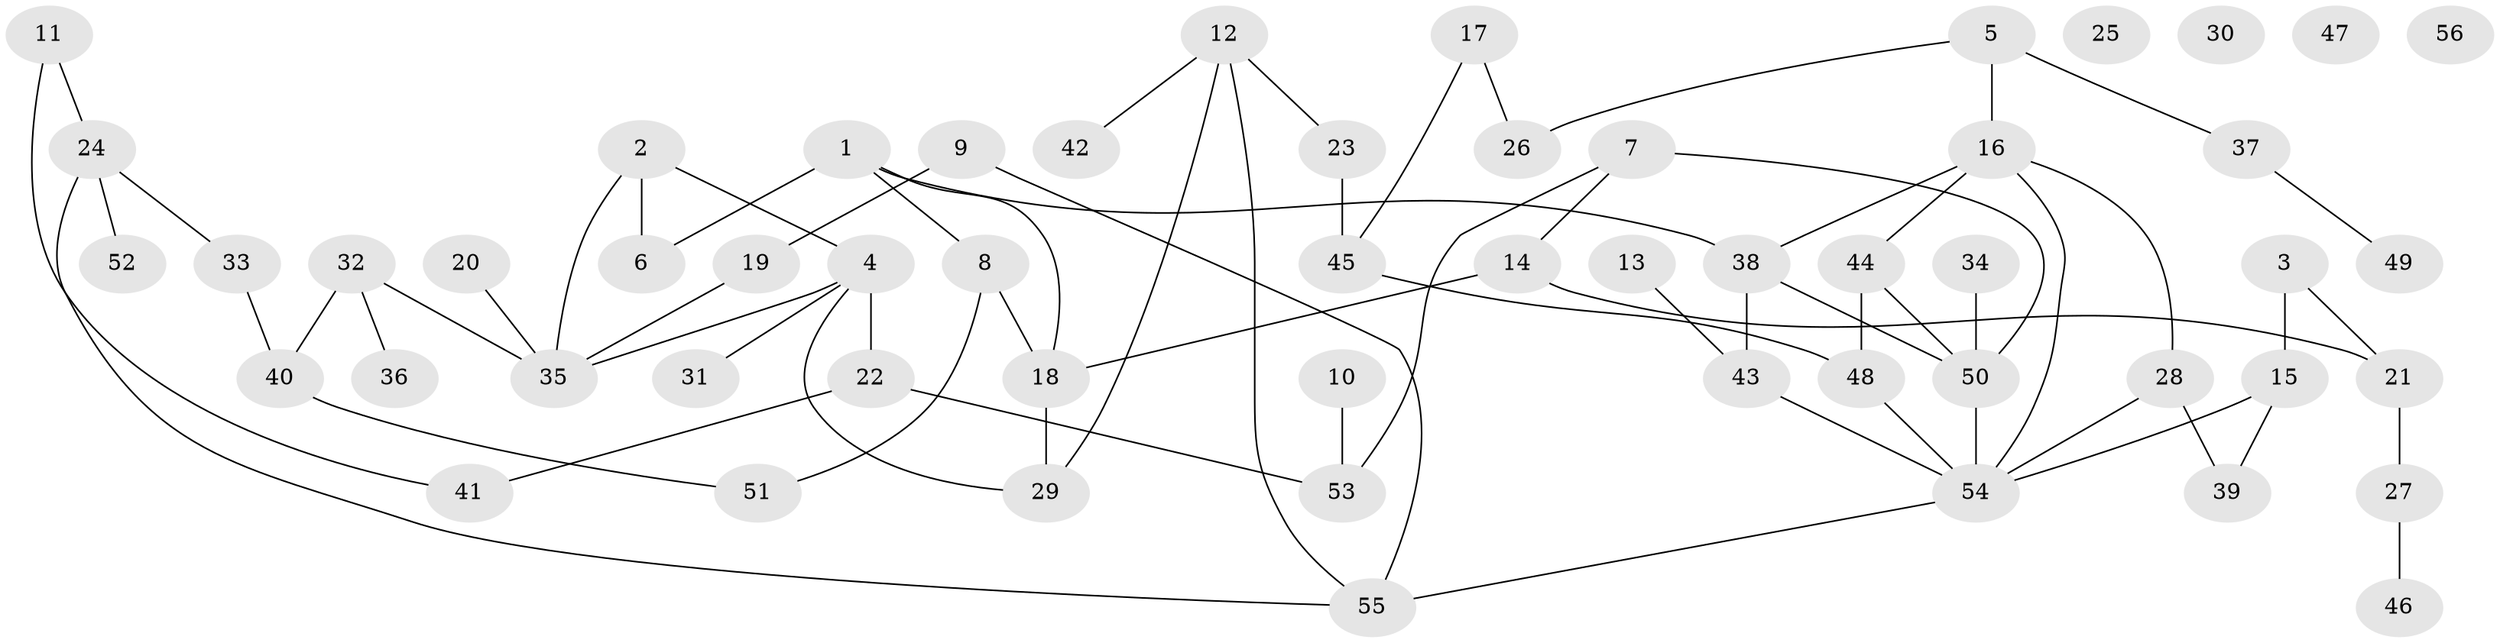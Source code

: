 // Generated by graph-tools (version 1.1) at 2025/25/03/09/25 03:25:19]
// undirected, 56 vertices, 70 edges
graph export_dot {
graph [start="1"]
  node [color=gray90,style=filled];
  1;
  2;
  3;
  4;
  5;
  6;
  7;
  8;
  9;
  10;
  11;
  12;
  13;
  14;
  15;
  16;
  17;
  18;
  19;
  20;
  21;
  22;
  23;
  24;
  25;
  26;
  27;
  28;
  29;
  30;
  31;
  32;
  33;
  34;
  35;
  36;
  37;
  38;
  39;
  40;
  41;
  42;
  43;
  44;
  45;
  46;
  47;
  48;
  49;
  50;
  51;
  52;
  53;
  54;
  55;
  56;
  1 -- 6;
  1 -- 8;
  1 -- 18;
  1 -- 38;
  2 -- 4;
  2 -- 6;
  2 -- 35;
  3 -- 15;
  3 -- 21;
  4 -- 22;
  4 -- 29;
  4 -- 31;
  4 -- 35;
  5 -- 16;
  5 -- 26;
  5 -- 37;
  7 -- 14;
  7 -- 50;
  7 -- 53;
  8 -- 18;
  8 -- 51;
  9 -- 19;
  9 -- 55;
  10 -- 53;
  11 -- 24;
  11 -- 41;
  12 -- 23;
  12 -- 29;
  12 -- 42;
  12 -- 55;
  13 -- 43;
  14 -- 18;
  14 -- 21;
  15 -- 39;
  15 -- 54;
  16 -- 28;
  16 -- 38;
  16 -- 44;
  16 -- 54;
  17 -- 26;
  17 -- 45;
  18 -- 29;
  19 -- 35;
  20 -- 35;
  21 -- 27;
  22 -- 41;
  22 -- 53;
  23 -- 45;
  24 -- 33;
  24 -- 52;
  24 -- 55;
  27 -- 46;
  28 -- 39;
  28 -- 54;
  32 -- 35;
  32 -- 36;
  32 -- 40;
  33 -- 40;
  34 -- 50;
  37 -- 49;
  38 -- 43;
  38 -- 50;
  40 -- 51;
  43 -- 54;
  44 -- 48;
  44 -- 50;
  45 -- 48;
  48 -- 54;
  50 -- 54;
  54 -- 55;
}
